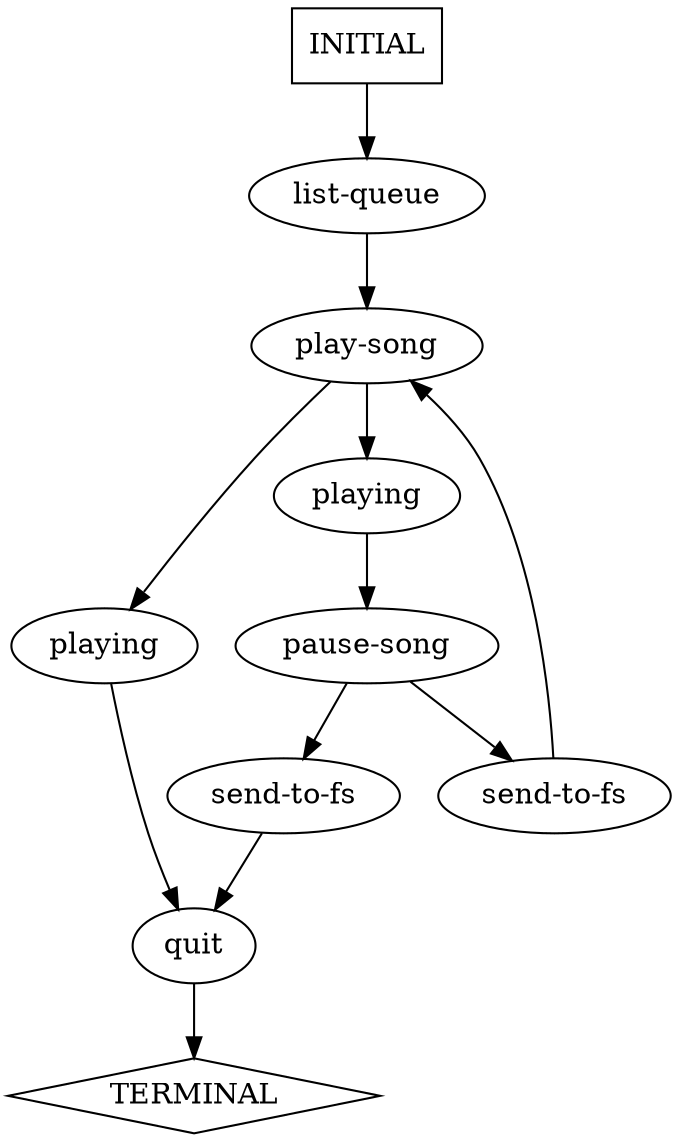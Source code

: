 digraph G {
  0 [label="list-queue"];
  1 [label="pause-song"];
  2 [label="play-song"];
  3 [label="playing"];
  4 [label="playing"];
  5 [label="quit"];
  6 [label="send-to-fs"];
  7 [label="send-to-fs"];
  8 [label="TERMINAL",shape=diamond];
  9 [label="INITIAL",shape=box];
0->2 [];
1->7 [];
1->6 [];
2->3 [];
2->4 [];
3->1 [];
4->5 [];
5->8 [];
6->2 [];
7->5 [];
9->0 [];
}
